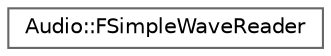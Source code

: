 digraph "Graphical Class Hierarchy"
{
 // INTERACTIVE_SVG=YES
 // LATEX_PDF_SIZE
  bgcolor="transparent";
  edge [fontname=Helvetica,fontsize=10,labelfontname=Helvetica,labelfontsize=10];
  node [fontname=Helvetica,fontsize=10,shape=box,height=0.2,width=0.4];
  rankdir="LR";
  Node0 [id="Node000000",label="Audio::FSimpleWaveReader",height=0.2,width=0.4,color="grey40", fillcolor="white", style="filled",URL="$d8/da8/classAudio_1_1FSimpleWaveReader.html",tooltip="SimpleWaveReader class."];
}
